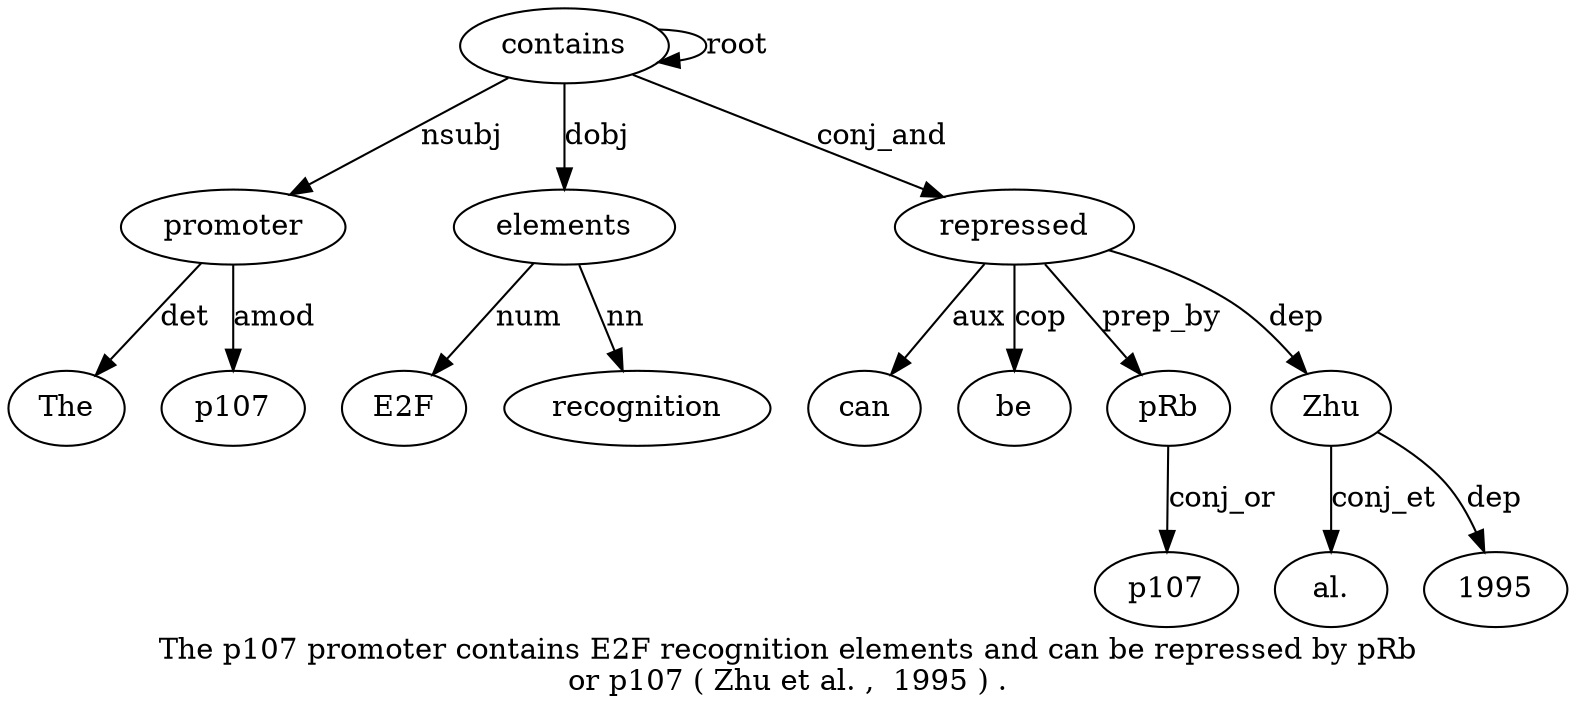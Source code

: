 digraph "The p107 promoter contains E2F recognition elements and can be repressed by pRb or p107 ( Zhu et al. ,  1995 ) ." {
label="The p107 promoter contains E2F recognition elements and can be repressed by pRb
or p107 ( Zhu et al. ,  1995 ) .";
promoter3 [style=filled, fillcolor=white, label=promoter];
The1 [style=filled, fillcolor=white, label=The];
promoter3 -> The1  [label=det];
p1072 [style=filled, fillcolor=white, label=p107];
promoter3 -> p1072  [label=amod];
contains4 [style=filled, fillcolor=white, label=contains];
contains4 -> promoter3  [label=nsubj];
contains4 -> contains4  [label=root];
elements7 [style=filled, fillcolor=white, label=elements];
E2F5 [style=filled, fillcolor=white, label=E2F];
elements7 -> E2F5  [label=num];
recognition6 [style=filled, fillcolor=white, label=recognition];
elements7 -> recognition6  [label=nn];
contains4 -> elements7  [label=dobj];
repressed11 [style=filled, fillcolor=white, label=repressed];
can9 [style=filled, fillcolor=white, label=can];
repressed11 -> can9  [label=aux];
be10 [style=filled, fillcolor=white, label=be];
repressed11 -> be10  [label=cop];
contains4 -> repressed11  [label=conj_and];
pRb13 [style=filled, fillcolor=white, label=pRb];
repressed11 -> pRb13  [label=prep_by];
p10715 [style=filled, fillcolor=white, label=p107];
pRb13 -> p10715  [label=conj_or];
Zhu17 [style=filled, fillcolor=white, label=Zhu];
repressed11 -> Zhu17  [label=dep];
"al.19" [style=filled, fillcolor=white, label="al."];
Zhu17 -> "al.19"  [label=conj_et];
19952 [style=filled, fillcolor=white, label=1995];
Zhu17 -> 19952  [label=dep];
}
